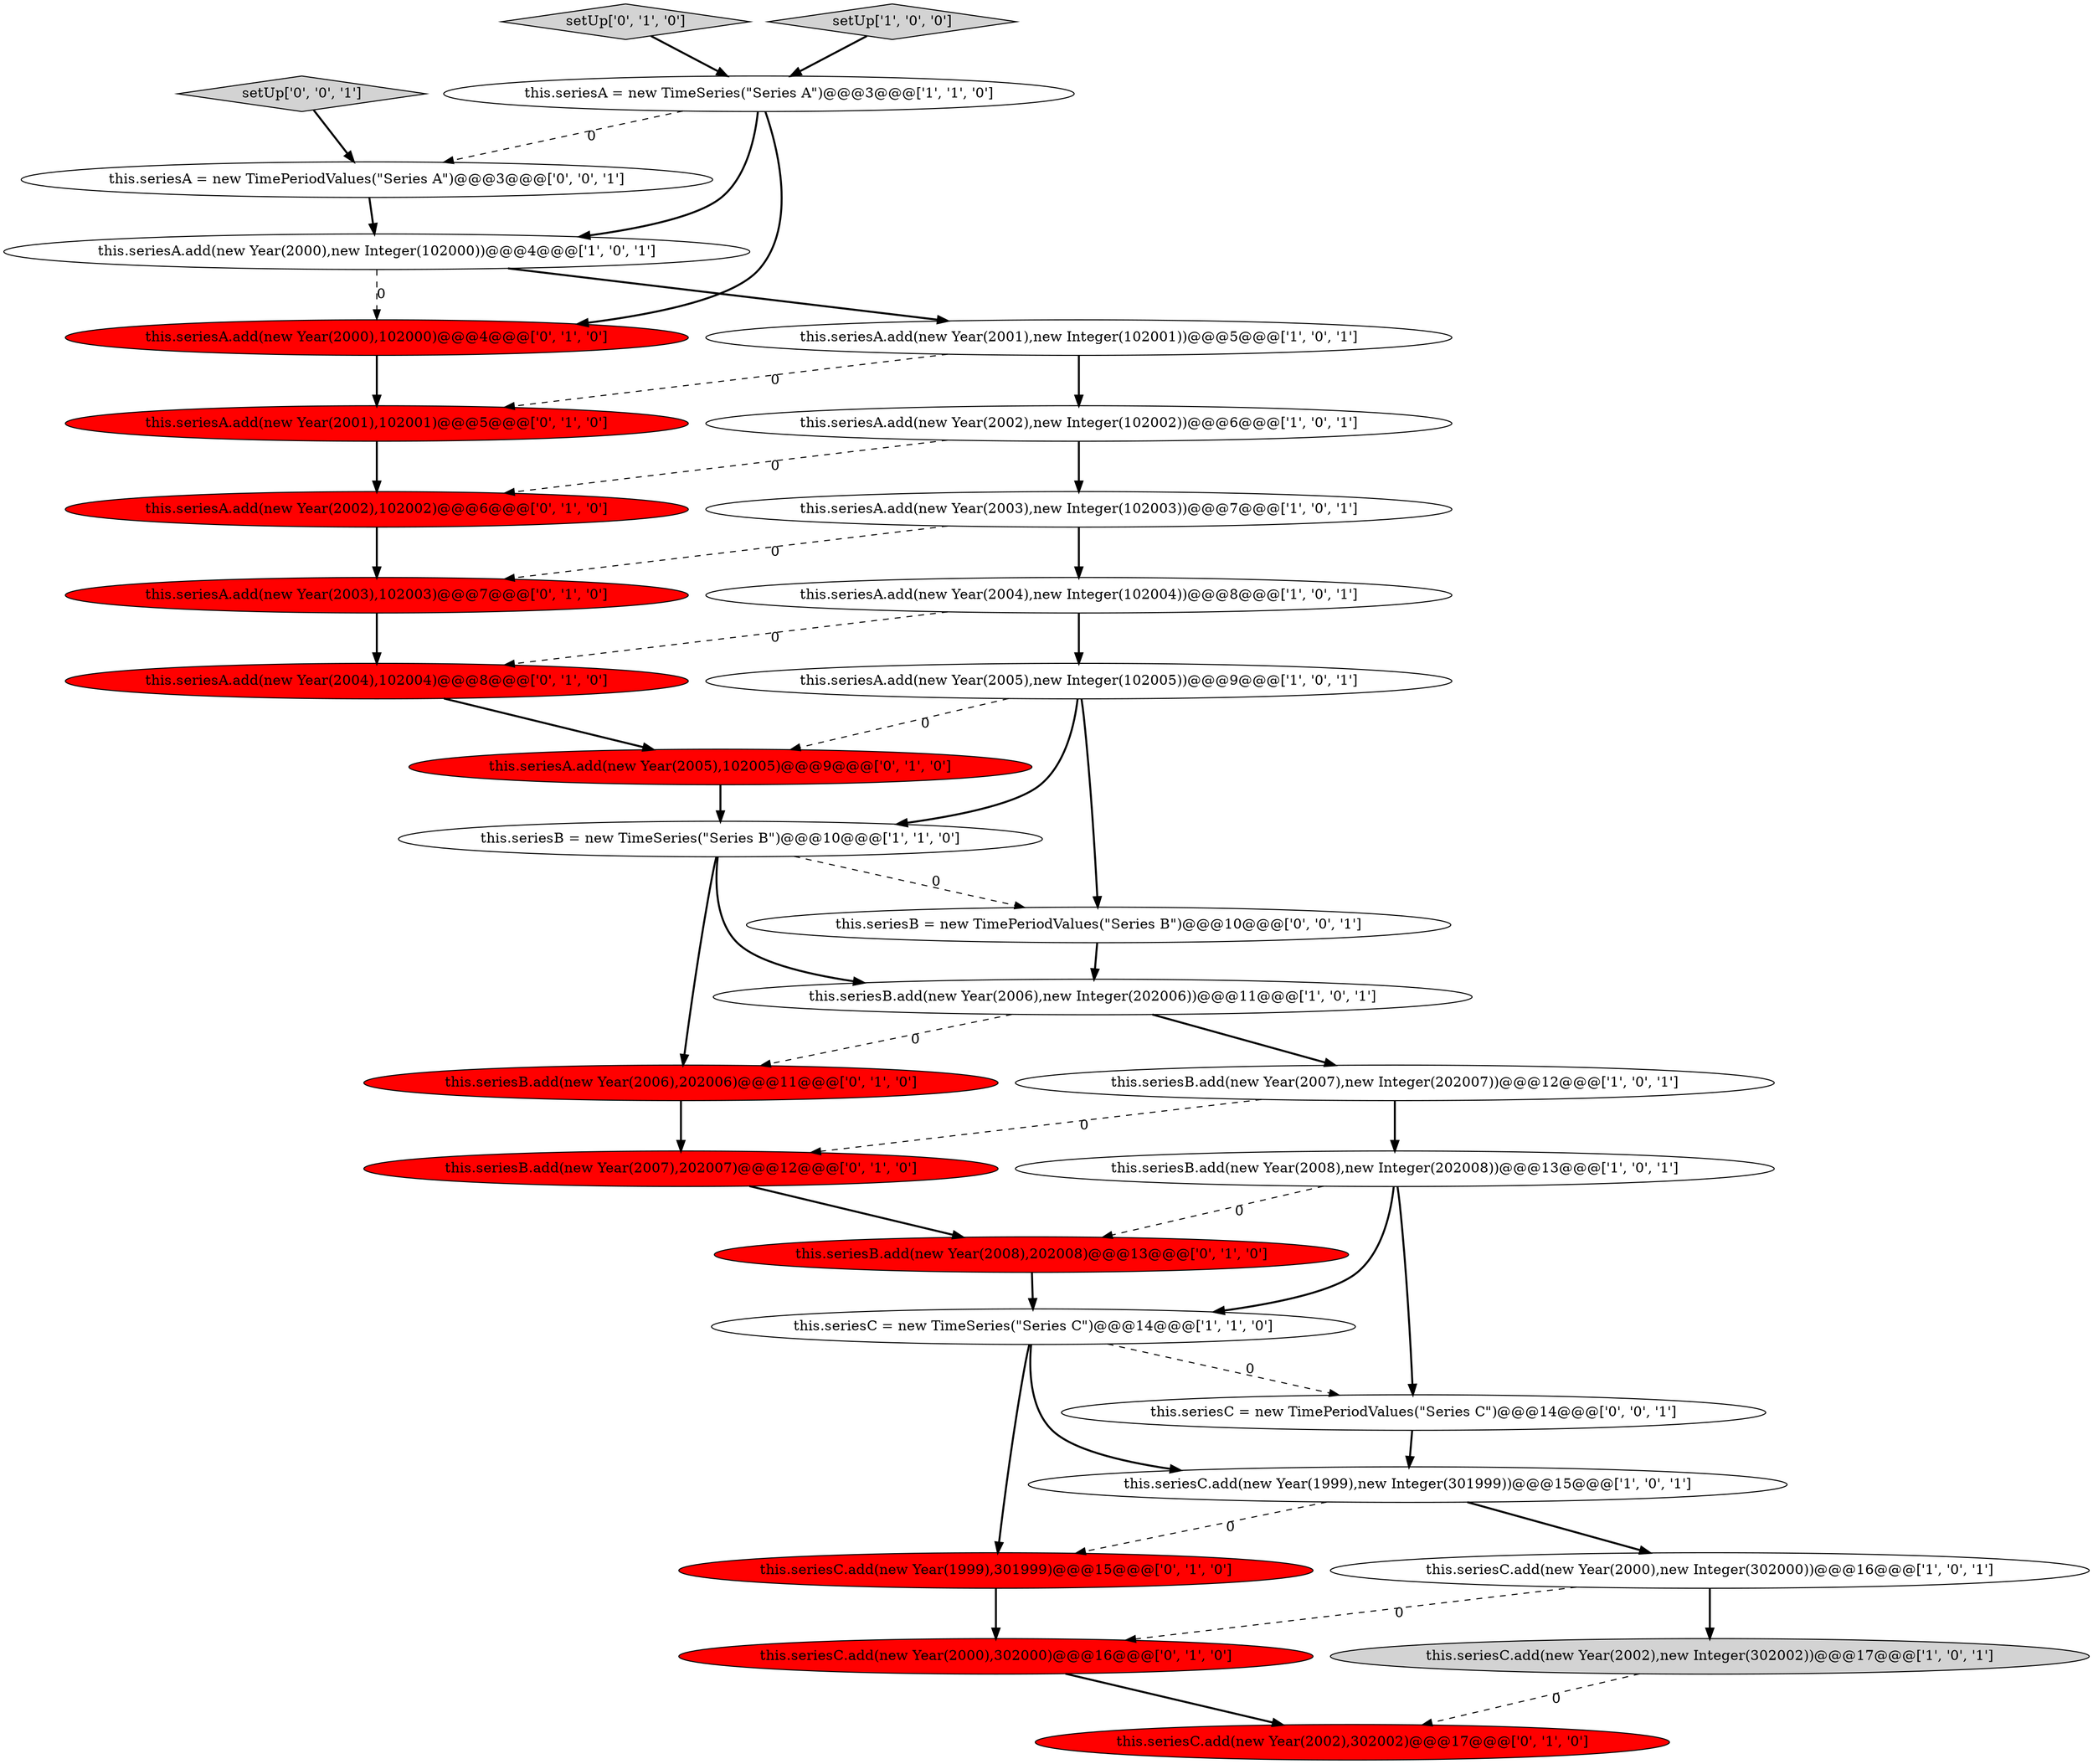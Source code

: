 digraph {
3 [style = filled, label = "this.seriesC.add(new Year(2000),new Integer(302000))@@@16@@@['1', '0', '1']", fillcolor = white, shape = ellipse image = "AAA0AAABBB1BBB"];
9 [style = filled, label = "this.seriesA = new TimeSeries(\"Series A\")@@@3@@@['1', '1', '0']", fillcolor = white, shape = ellipse image = "AAA0AAABBB1BBB"];
6 [style = filled, label = "this.seriesB = new TimeSeries(\"Series B\")@@@10@@@['1', '1', '0']", fillcolor = white, shape = ellipse image = "AAA0AAABBB1BBB"];
22 [style = filled, label = "this.seriesA.add(new Year(2005),102005)@@@9@@@['0', '1', '0']", fillcolor = red, shape = ellipse image = "AAA1AAABBB2BBB"];
14 [style = filled, label = "this.seriesA.add(new Year(2005),new Integer(102005))@@@9@@@['1', '0', '1']", fillcolor = white, shape = ellipse image = "AAA0AAABBB1BBB"];
5 [style = filled, label = "this.seriesA.add(new Year(2000),new Integer(102000))@@@4@@@['1', '0', '1']", fillcolor = white, shape = ellipse image = "AAA0AAABBB1BBB"];
11 [style = filled, label = "this.seriesC = new TimeSeries(\"Series C\")@@@14@@@['1', '1', '0']", fillcolor = white, shape = ellipse image = "AAA0AAABBB1BBB"];
31 [style = filled, label = "this.seriesA = new TimePeriodValues(\"Series A\")@@@3@@@['0', '0', '1']", fillcolor = white, shape = ellipse image = "AAA0AAABBB3BBB"];
16 [style = filled, label = "this.seriesC.add(new Year(2002),302002)@@@17@@@['0', '1', '0']", fillcolor = red, shape = ellipse image = "AAA1AAABBB2BBB"];
30 [style = filled, label = "setUp['0', '0', '1']", fillcolor = lightgray, shape = diamond image = "AAA0AAABBB3BBB"];
19 [style = filled, label = "this.seriesB.add(new Year(2006),202006)@@@11@@@['0', '1', '0']", fillcolor = red, shape = ellipse image = "AAA1AAABBB2BBB"];
26 [style = filled, label = "setUp['0', '1', '0']", fillcolor = lightgray, shape = diamond image = "AAA0AAABBB2BBB"];
23 [style = filled, label = "this.seriesA.add(new Year(2004),102004)@@@8@@@['0', '1', '0']", fillcolor = red, shape = ellipse image = "AAA1AAABBB2BBB"];
24 [style = filled, label = "this.seriesA.add(new Year(2003),102003)@@@7@@@['0', '1', '0']", fillcolor = red, shape = ellipse image = "AAA1AAABBB2BBB"];
27 [style = filled, label = "this.seriesB.add(new Year(2007),202007)@@@12@@@['0', '1', '0']", fillcolor = red, shape = ellipse image = "AAA1AAABBB2BBB"];
10 [style = filled, label = "this.seriesB.add(new Year(2006),new Integer(202006))@@@11@@@['1', '0', '1']", fillcolor = white, shape = ellipse image = "AAA0AAABBB1BBB"];
21 [style = filled, label = "this.seriesA.add(new Year(2000),102000)@@@4@@@['0', '1', '0']", fillcolor = red, shape = ellipse image = "AAA1AAABBB2BBB"];
25 [style = filled, label = "this.seriesB.add(new Year(2008),202008)@@@13@@@['0', '1', '0']", fillcolor = red, shape = ellipse image = "AAA1AAABBB2BBB"];
18 [style = filled, label = "this.seriesA.add(new Year(2001),102001)@@@5@@@['0', '1', '0']", fillcolor = red, shape = ellipse image = "AAA1AAABBB2BBB"];
28 [style = filled, label = "this.seriesC.add(new Year(1999),301999)@@@15@@@['0', '1', '0']", fillcolor = red, shape = ellipse image = "AAA1AAABBB2BBB"];
8 [style = filled, label = "this.seriesB.add(new Year(2007),new Integer(202007))@@@12@@@['1', '0', '1']", fillcolor = white, shape = ellipse image = "AAA0AAABBB1BBB"];
15 [style = filled, label = "this.seriesC.add(new Year(1999),new Integer(301999))@@@15@@@['1', '0', '1']", fillcolor = white, shape = ellipse image = "AAA0AAABBB1BBB"];
17 [style = filled, label = "this.seriesA.add(new Year(2002),102002)@@@6@@@['0', '1', '0']", fillcolor = red, shape = ellipse image = "AAA1AAABBB2BBB"];
1 [style = filled, label = "this.seriesA.add(new Year(2002),new Integer(102002))@@@6@@@['1', '0', '1']", fillcolor = white, shape = ellipse image = "AAA0AAABBB1BBB"];
7 [style = filled, label = "setUp['1', '0', '0']", fillcolor = lightgray, shape = diamond image = "AAA0AAABBB1BBB"];
12 [style = filled, label = "this.seriesC.add(new Year(2002),new Integer(302002))@@@17@@@['1', '0', '1']", fillcolor = lightgray, shape = ellipse image = "AAA0AAABBB1BBB"];
13 [style = filled, label = "this.seriesA.add(new Year(2004),new Integer(102004))@@@8@@@['1', '0', '1']", fillcolor = white, shape = ellipse image = "AAA0AAABBB1BBB"];
4 [style = filled, label = "this.seriesA.add(new Year(2003),new Integer(102003))@@@7@@@['1', '0', '1']", fillcolor = white, shape = ellipse image = "AAA0AAABBB1BBB"];
32 [style = filled, label = "this.seriesC = new TimePeriodValues(\"Series C\")@@@14@@@['0', '0', '1']", fillcolor = white, shape = ellipse image = "AAA0AAABBB3BBB"];
20 [style = filled, label = "this.seriesC.add(new Year(2000),302000)@@@16@@@['0', '1', '0']", fillcolor = red, shape = ellipse image = "AAA1AAABBB2BBB"];
2 [style = filled, label = "this.seriesA.add(new Year(2001),new Integer(102001))@@@5@@@['1', '0', '1']", fillcolor = white, shape = ellipse image = "AAA0AAABBB1BBB"];
29 [style = filled, label = "this.seriesB = new TimePeriodValues(\"Series B\")@@@10@@@['0', '0', '1']", fillcolor = white, shape = ellipse image = "AAA0AAABBB3BBB"];
0 [style = filled, label = "this.seriesB.add(new Year(2008),new Integer(202008))@@@13@@@['1', '0', '1']", fillcolor = white, shape = ellipse image = "AAA0AAABBB1BBB"];
11->32 [style = dashed, label="0"];
11->28 [style = bold, label=""];
1->4 [style = bold, label=""];
15->28 [style = dashed, label="0"];
28->20 [style = bold, label=""];
12->16 [style = dashed, label="0"];
2->1 [style = bold, label=""];
10->19 [style = dashed, label="0"];
31->5 [style = bold, label=""];
4->13 [style = bold, label=""];
18->17 [style = bold, label=""];
0->11 [style = bold, label=""];
26->9 [style = bold, label=""];
14->22 [style = dashed, label="0"];
6->19 [style = bold, label=""];
3->12 [style = bold, label=""];
15->3 [style = bold, label=""];
13->23 [style = dashed, label="0"];
21->18 [style = bold, label=""];
11->15 [style = bold, label=""];
8->0 [style = bold, label=""];
7->9 [style = bold, label=""];
5->2 [style = bold, label=""];
17->24 [style = bold, label=""];
1->17 [style = dashed, label="0"];
23->22 [style = bold, label=""];
6->29 [style = dashed, label="0"];
20->16 [style = bold, label=""];
0->25 [style = dashed, label="0"];
10->8 [style = bold, label=""];
9->31 [style = dashed, label="0"];
25->11 [style = bold, label=""];
30->31 [style = bold, label=""];
6->10 [style = bold, label=""];
19->27 [style = bold, label=""];
3->20 [style = dashed, label="0"];
9->21 [style = bold, label=""];
14->29 [style = bold, label=""];
32->15 [style = bold, label=""];
9->5 [style = bold, label=""];
5->21 [style = dashed, label="0"];
2->18 [style = dashed, label="0"];
29->10 [style = bold, label=""];
8->27 [style = dashed, label="0"];
0->32 [style = bold, label=""];
4->24 [style = dashed, label="0"];
13->14 [style = bold, label=""];
27->25 [style = bold, label=""];
14->6 [style = bold, label=""];
22->6 [style = bold, label=""];
24->23 [style = bold, label=""];
}
